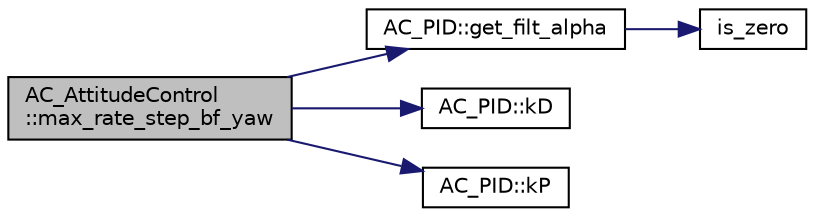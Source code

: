 digraph "AC_AttitudeControl::max_rate_step_bf_yaw"
{
 // INTERACTIVE_SVG=YES
  edge [fontname="Helvetica",fontsize="10",labelfontname="Helvetica",labelfontsize="10"];
  node [fontname="Helvetica",fontsize="10",shape=record];
  rankdir="LR";
  Node1 [label="AC_AttitudeControl\l::max_rate_step_bf_yaw",height=0.2,width=0.4,color="black", fillcolor="grey75", style="filled", fontcolor="black"];
  Node1 -> Node2 [color="midnightblue",fontsize="10",style="solid",fontname="Helvetica"];
  Node2 [label="AC_PID::get_filt_alpha",height=0.2,width=0.4,color="black", fillcolor="white", style="filled",URL="$classAC__PID.html#ac12ffbd4fd053c6152d403b69e07b8e1"];
  Node2 -> Node3 [color="midnightblue",fontsize="10",style="solid",fontname="Helvetica"];
  Node3 [label="is_zero",height=0.2,width=0.4,color="black", fillcolor="white", style="filled",URL="$AP__Math_8h.html#a108b79eeb35c5d58f324458ec9e1e9f2"];
  Node1 -> Node4 [color="midnightblue",fontsize="10",style="solid",fontname="Helvetica"];
  Node4 [label="AC_PID::kD",height=0.2,width=0.4,color="black", fillcolor="white", style="filled",URL="$classAC__PID.html#a071b5199b1b8d526dde58c4ea4609e14"];
  Node1 -> Node5 [color="midnightblue",fontsize="10",style="solid",fontname="Helvetica"];
  Node5 [label="AC_PID::kP",height=0.2,width=0.4,color="black", fillcolor="white", style="filled",URL="$classAC__PID.html#a98526d0e4aa40c016ba339b41654c5f5"];
}
